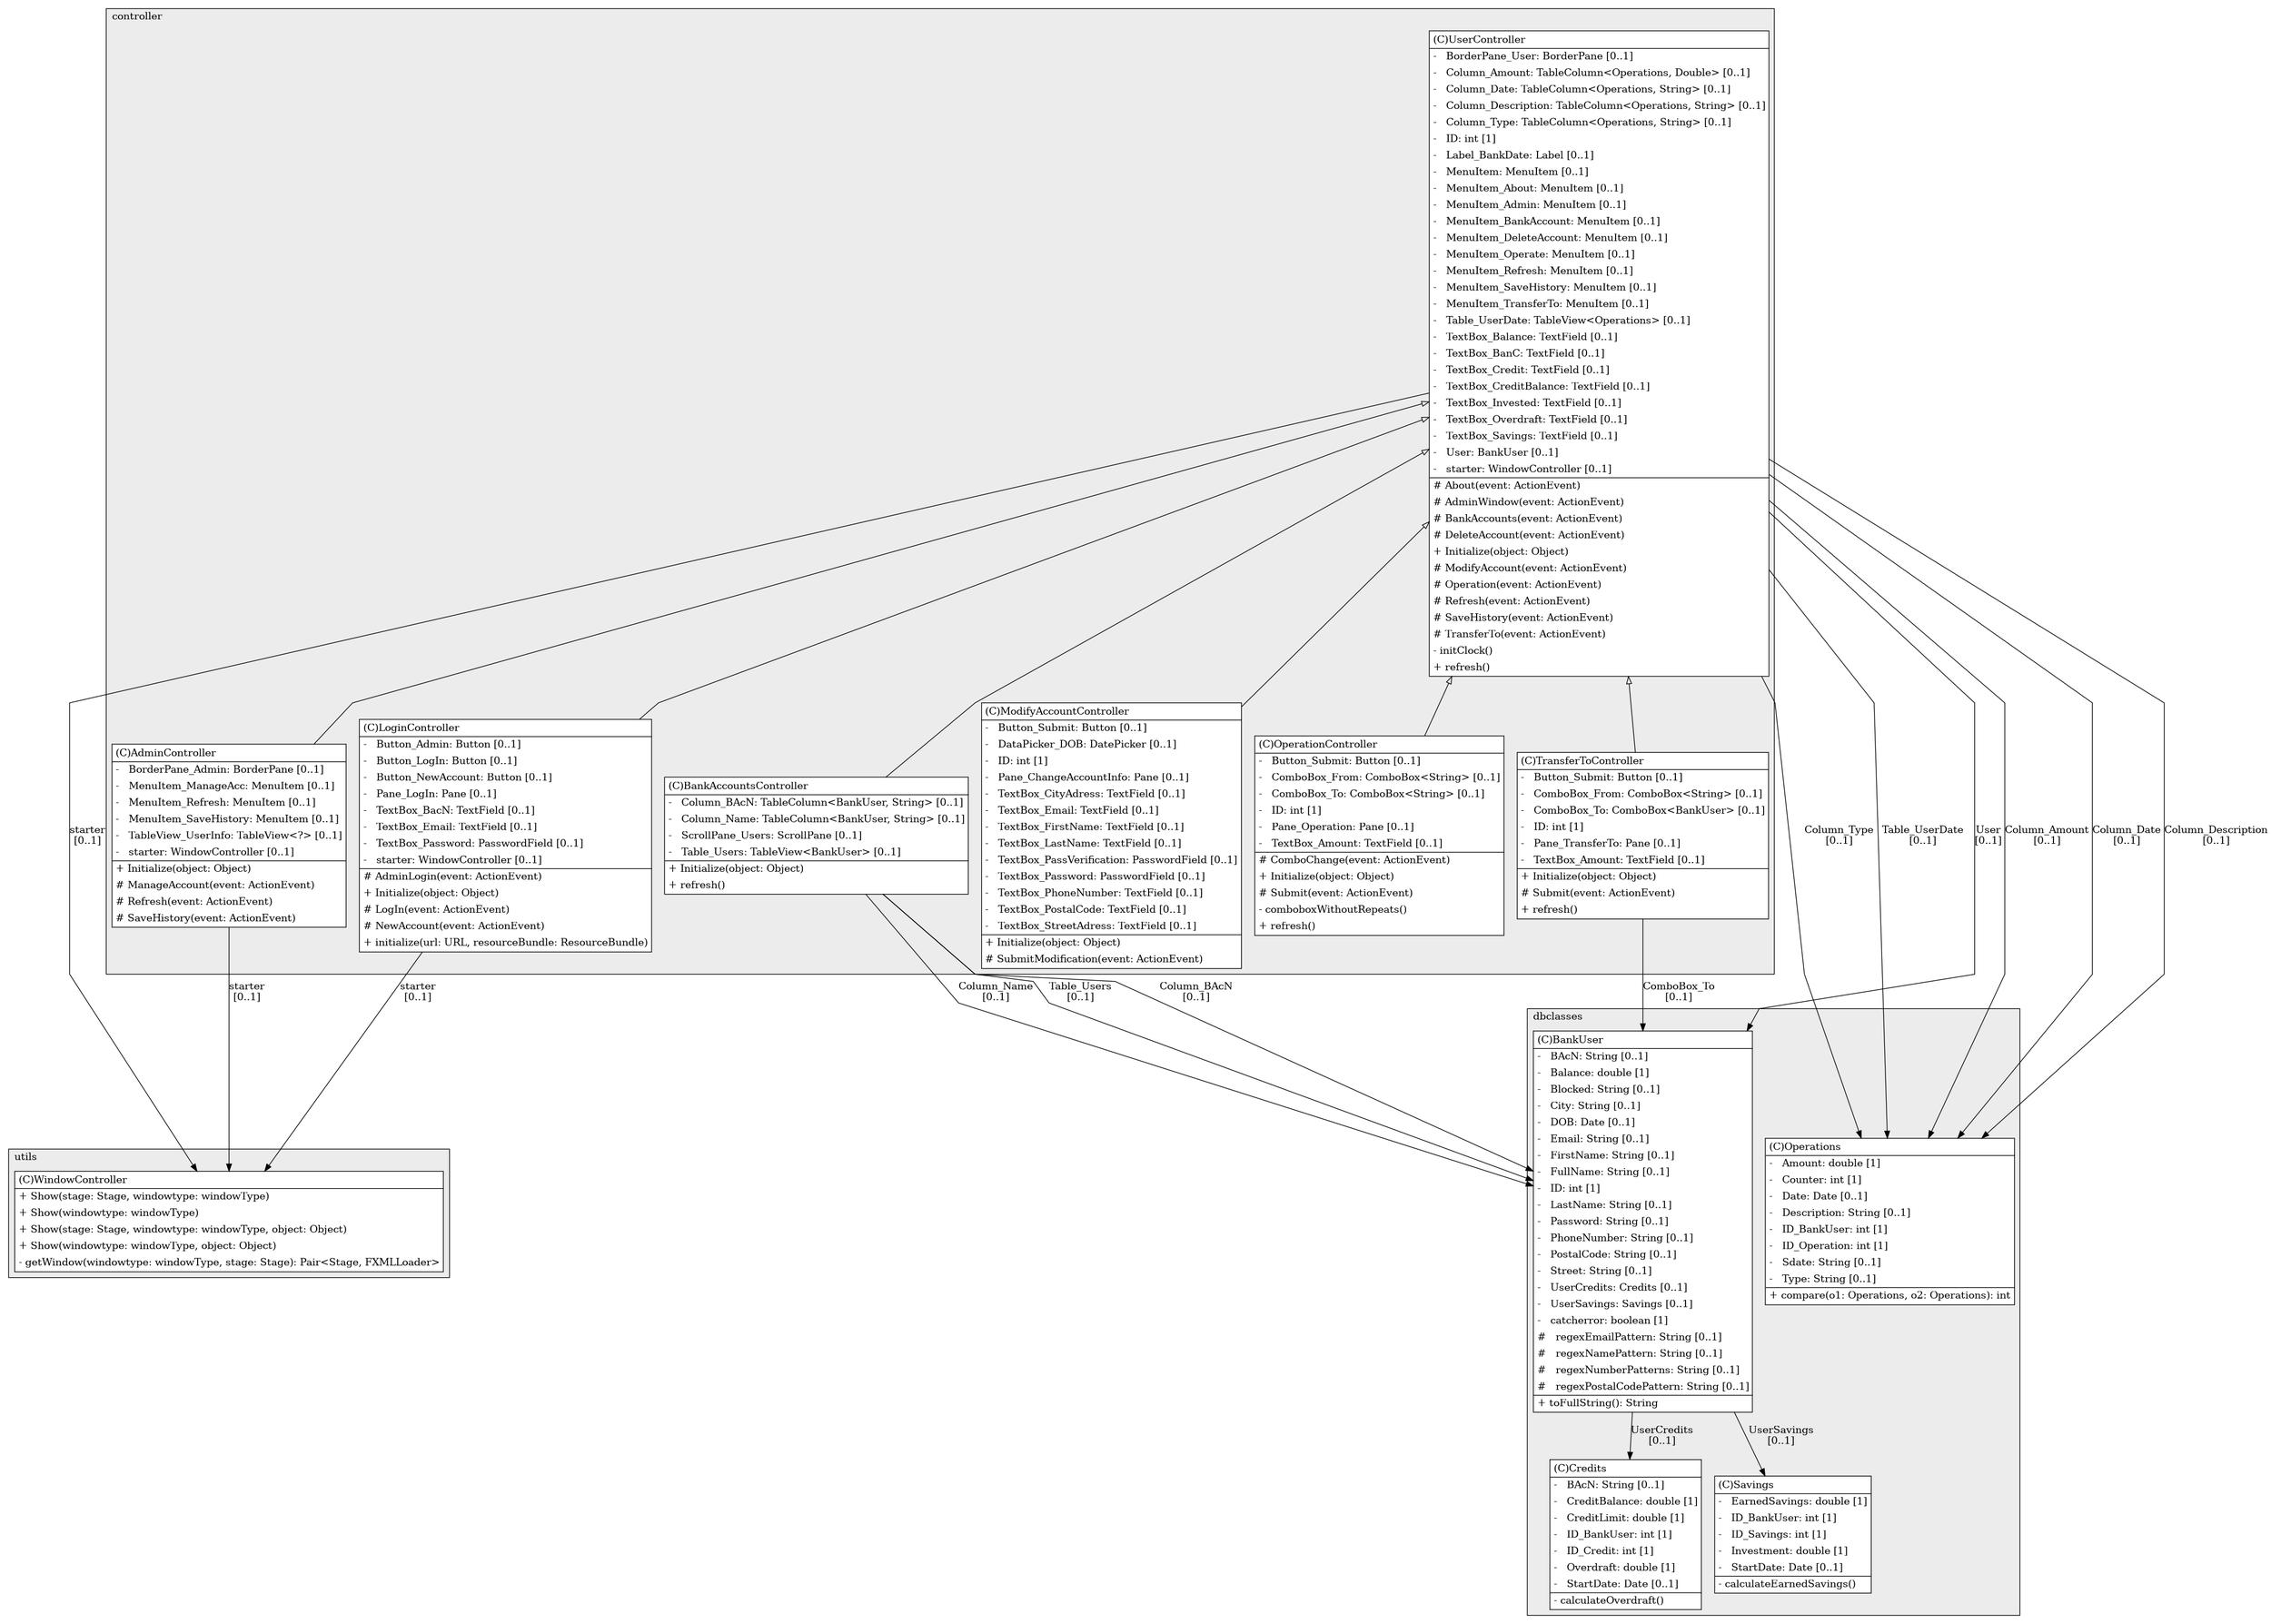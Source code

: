 @startuml

/' diagram meta data start
config=StructureConfiguration;
{
  "projectClassification": {
    "searchMode": "OpenProject", // OpenProject, AllProjects
    "includedProjects": "",
    "pathEndKeywords": "*.impl",
    "isClientPath": "",
    "isClientName": "",
    "isTestPath": "",
    "isTestName": "",
    "isMappingPath": "",
    "isMappingName": "",
    "isDataAccessPath": "",
    "isDataAccessName": "",
    "isDataStructurePath": "",
    "isDataStructureName": "",
    "isInterfaceStructuresPath": "",
    "isInterfaceStructuresName": "",
    "isEntryPointPath": "",
    "isEntryPointName": ""
  },
  "graphRestriction": {
    "classPackageExcludeFilter": "",
    "classPackageIncludeFilter": "",
    "classNameExcludeFilter": "",
    "classNameIncludeFilter": "",
    "methodNameExcludeFilter": "",
    "methodNameIncludeFilter": "",
    "removeByInheritance": "", // inheritance/annotation based filtering is done in a second step
    "removeByAnnotation": "",
    "removeByClassPackage": "", // cleanup the graph after inheritance/annotation based filtering is done
    "removeByClassName": "",
    "cutMappings": false,
    "cutEnum": true,
    "cutTests": true,
    "cutClient": true,
    "cutDataAccess": false,
    "cutInterfaceStructures": false,
    "cutDataStructures": false,
    "cutGetterAndSetter": true,
    "cutConstructors": true
  },
  "graphTraversal": {
    "forwardDepth": 6,
    "backwardDepth": 6,
    "classPackageExcludeFilter": "",
    "classPackageIncludeFilter": "",
    "classNameExcludeFilter": "",
    "classNameIncludeFilter": "",
    "methodNameExcludeFilter": "",
    "methodNameIncludeFilter": "",
    "hideMappings": false,
    "hideDataStructures": false,
    "hidePrivateMethods": true,
    "hideInterfaceCalls": true, // indirection: implementation -> interface (is hidden) -> implementation
    "onlyShowApplicationEntryPoints": false // root node is included
  },
  "details": {
    "aggregation": "GroupByClass", // ByClass, GroupByClass, None
    "showClassGenericTypes": true,
    "showMethods": true,
    "showMethodParameterNames": true,
    "showMethodParameterTypes": true,
    "showMethodReturnType": true,
    "showPackageLevels": 2,
    "showDetailedClassStructure": true
  },
  "rootClass": "controller.UserController"
}
diagram meta data end '/



digraph g {
    rankdir="TB"
    splines=polyline
    

'nodes 
subgraph cluster_111612081 { 
   	label=utils
	labeljust=l
	fillcolor="#ececec"
	style=filled
   
   WindowController111612081[
	label=<<TABLE BORDER="1" CELLBORDER="0" CELLPADDING="4" CELLSPACING="0">
<TR><TD ALIGN="LEFT" >(C)WindowController</TD></TR>
<HR/>
<TR><TD ALIGN="LEFT" >+ Show(stage: Stage, windowtype: windowType)</TD></TR>
<TR><TD ALIGN="LEFT" >+ Show(windowtype: windowType)</TD></TR>
<TR><TD ALIGN="LEFT" >+ Show(stage: Stage, windowtype: windowType, object: Object)</TD></TR>
<TR><TD ALIGN="LEFT" >+ Show(windowtype: windowType, object: Object)</TD></TR>
<TR><TD ALIGN="LEFT" >- getWindow(windowtype: windowType, stage: Stage): Pair&lt;Stage, FXMLLoader&gt;</TD></TR>
</TABLE>>
	style=filled
	margin=0
	shape=plaintext
	fillcolor="#FFFFFF"
];
} 

subgraph cluster_506478104 { 
   	label=dbclasses
	labeljust=l
	fillcolor="#ececec"
	style=filled
   
   BankUser640990443[
	label=<<TABLE BORDER="1" CELLBORDER="0" CELLPADDING="4" CELLSPACING="0">
<TR><TD ALIGN="LEFT" >(C)BankUser</TD></TR>
<HR/>
<TR><TD ALIGN="LEFT" >-   BAcN: String [0..1]</TD></TR>
<TR><TD ALIGN="LEFT" >-   Balance: double [1]</TD></TR>
<TR><TD ALIGN="LEFT" >-   Blocked: String [0..1]</TD></TR>
<TR><TD ALIGN="LEFT" >-   City: String [0..1]</TD></TR>
<TR><TD ALIGN="LEFT" >-   DOB: Date [0..1]</TD></TR>
<TR><TD ALIGN="LEFT" >-   Email: String [0..1]</TD></TR>
<TR><TD ALIGN="LEFT" >-   FirstName: String [0..1]</TD></TR>
<TR><TD ALIGN="LEFT" >-   FullName: String [0..1]</TD></TR>
<TR><TD ALIGN="LEFT" >-   ID: int [1]</TD></TR>
<TR><TD ALIGN="LEFT" >-   LastName: String [0..1]</TD></TR>
<TR><TD ALIGN="LEFT" >-   Password: String [0..1]</TD></TR>
<TR><TD ALIGN="LEFT" >-   PhoneNumber: String [0..1]</TD></TR>
<TR><TD ALIGN="LEFT" >-   PostalCode: String [0..1]</TD></TR>
<TR><TD ALIGN="LEFT" >-   Street: String [0..1]</TD></TR>
<TR><TD ALIGN="LEFT" >-   UserCredits: Credits [0..1]</TD></TR>
<TR><TD ALIGN="LEFT" >-   UserSavings: Savings [0..1]</TD></TR>
<TR><TD ALIGN="LEFT" >-   catcherror: boolean [1]</TD></TR>
<TR><TD ALIGN="LEFT" >#   regexEmailPattern: String [0..1]</TD></TR>
<TR><TD ALIGN="LEFT" >#   regexNamePattern: String [0..1]</TD></TR>
<TR><TD ALIGN="LEFT" >#   regexNumberPatterns: String [0..1]</TD></TR>
<TR><TD ALIGN="LEFT" >#   regexPostalCodePattern: String [0..1]</TD></TR>
<HR/>
<TR><TD ALIGN="LEFT" >+ toFullString(): String</TD></TR>
</TABLE>>
	style=filled
	margin=0
	shape=plaintext
	fillcolor="#FFFFFF"
];

Credits640990443[
	label=<<TABLE BORDER="1" CELLBORDER="0" CELLPADDING="4" CELLSPACING="0">
<TR><TD ALIGN="LEFT" >(C)Credits</TD></TR>
<HR/>
<TR><TD ALIGN="LEFT" >-   BAcN: String [0..1]</TD></TR>
<TR><TD ALIGN="LEFT" >-   CreditBalance: double [1]</TD></TR>
<TR><TD ALIGN="LEFT" >-   CreditLimit: double [1]</TD></TR>
<TR><TD ALIGN="LEFT" >-   ID_BankUser: int [1]</TD></TR>
<TR><TD ALIGN="LEFT" >-   ID_Credit: int [1]</TD></TR>
<TR><TD ALIGN="LEFT" >-   Overdraft: double [1]</TD></TR>
<TR><TD ALIGN="LEFT" >-   StartDate: Date [0..1]</TD></TR>
<HR/>
<TR><TD ALIGN="LEFT" >- calculateOverdraft()</TD></TR>
</TABLE>>
	style=filled
	margin=0
	shape=plaintext
	fillcolor="#FFFFFF"
];

Operations640990443[
	label=<<TABLE BORDER="1" CELLBORDER="0" CELLPADDING="4" CELLSPACING="0">
<TR><TD ALIGN="LEFT" >(C)Operations</TD></TR>
<HR/>
<TR><TD ALIGN="LEFT" >-   Amount: double [1]</TD></TR>
<TR><TD ALIGN="LEFT" >-   Counter: int [1]</TD></TR>
<TR><TD ALIGN="LEFT" >-   Date: Date [0..1]</TD></TR>
<TR><TD ALIGN="LEFT" >-   Description: String [0..1]</TD></TR>
<TR><TD ALIGN="LEFT" >-   ID_BankUser: int [1]</TD></TR>
<TR><TD ALIGN="LEFT" >-   ID_Operation: int [1]</TD></TR>
<TR><TD ALIGN="LEFT" >-   Sdate: String [0..1]</TD></TR>
<TR><TD ALIGN="LEFT" >-   Type: String [0..1]</TD></TR>
<HR/>
<TR><TD ALIGN="LEFT" >+ compare(o1: Operations, o2: Operations): int</TD></TR>
</TABLE>>
	style=filled
	margin=0
	shape=plaintext
	fillcolor="#FFFFFF"
];

Savings640990443[
	label=<<TABLE BORDER="1" CELLBORDER="0" CELLPADDING="4" CELLSPACING="0">
<TR><TD ALIGN="LEFT" >(C)Savings</TD></TR>
<HR/>
<TR><TD ALIGN="LEFT" >-   EarnedSavings: double [1]</TD></TR>
<TR><TD ALIGN="LEFT" >-   ID_BankUser: int [1]</TD></TR>
<TR><TD ALIGN="LEFT" >-   ID_Savings: int [1]</TD></TR>
<TR><TD ALIGN="LEFT" >-   Investment: double [1]</TD></TR>
<TR><TD ALIGN="LEFT" >-   StartDate: Date [0..1]</TD></TR>
<HR/>
<TR><TD ALIGN="LEFT" >- calculateEarnedSavings()</TD></TR>
</TABLE>>
	style=filled
	margin=0
	shape=plaintext
	fillcolor="#FFFFFF"
];
} 

subgraph cluster_637428636 { 
   	label=controller
	labeljust=l
	fillcolor="#ececec"
	style=filled
   
   AdminController637428636[
	label=<<TABLE BORDER="1" CELLBORDER="0" CELLPADDING="4" CELLSPACING="0">
<TR><TD ALIGN="LEFT" >(C)AdminController</TD></TR>
<HR/>
<TR><TD ALIGN="LEFT" >-   BorderPane_Admin: BorderPane [0..1]</TD></TR>
<TR><TD ALIGN="LEFT" >-   MenuItem_ManageAcc: MenuItem [0..1]</TD></TR>
<TR><TD ALIGN="LEFT" >-   MenuItem_Refresh: MenuItem [0..1]</TD></TR>
<TR><TD ALIGN="LEFT" >-   MenuItem_SaveHistory: MenuItem [0..1]</TD></TR>
<TR><TD ALIGN="LEFT" >-   TableView_UserInfo: TableView&lt;?&gt; [0..1]</TD></TR>
<TR><TD ALIGN="LEFT" >-   starter: WindowController [0..1]</TD></TR>
<HR/>
<TR><TD ALIGN="LEFT" >+ Initialize(object: Object)</TD></TR>
<TR><TD ALIGN="LEFT" ># ManageAccount(event: ActionEvent)</TD></TR>
<TR><TD ALIGN="LEFT" ># Refresh(event: ActionEvent)</TD></TR>
<TR><TD ALIGN="LEFT" ># SaveHistory(event: ActionEvent)</TD></TR>
</TABLE>>
	style=filled
	margin=0
	shape=plaintext
	fillcolor="#FFFFFF"
];

BankAccountsController637428636[
	label=<<TABLE BORDER="1" CELLBORDER="0" CELLPADDING="4" CELLSPACING="0">
<TR><TD ALIGN="LEFT" >(C)BankAccountsController</TD></TR>
<HR/>
<TR><TD ALIGN="LEFT" >-   Column_BAcN: TableColumn&lt;BankUser, String&gt; [0..1]</TD></TR>
<TR><TD ALIGN="LEFT" >-   Column_Name: TableColumn&lt;BankUser, String&gt; [0..1]</TD></TR>
<TR><TD ALIGN="LEFT" >-   ScrollPane_Users: ScrollPane [0..1]</TD></TR>
<TR><TD ALIGN="LEFT" >-   Table_Users: TableView&lt;BankUser&gt; [0..1]</TD></TR>
<HR/>
<TR><TD ALIGN="LEFT" >+ Initialize(object: Object)</TD></TR>
<TR><TD ALIGN="LEFT" >+ refresh()</TD></TR>
</TABLE>>
	style=filled
	margin=0
	shape=plaintext
	fillcolor="#FFFFFF"
];

LoginController637428636[
	label=<<TABLE BORDER="1" CELLBORDER="0" CELLPADDING="4" CELLSPACING="0">
<TR><TD ALIGN="LEFT" >(C)LoginController</TD></TR>
<HR/>
<TR><TD ALIGN="LEFT" >-   Button_Admin: Button [0..1]</TD></TR>
<TR><TD ALIGN="LEFT" >-   Button_LogIn: Button [0..1]</TD></TR>
<TR><TD ALIGN="LEFT" >-   Button_NewAccount: Button [0..1]</TD></TR>
<TR><TD ALIGN="LEFT" >-   Pane_LogIn: Pane [0..1]</TD></TR>
<TR><TD ALIGN="LEFT" >-   TextBox_BacN: TextField [0..1]</TD></TR>
<TR><TD ALIGN="LEFT" >-   TextBox_Email: TextField [0..1]</TD></TR>
<TR><TD ALIGN="LEFT" >-   TextBox_Password: PasswordField [0..1]</TD></TR>
<TR><TD ALIGN="LEFT" >-   starter: WindowController [0..1]</TD></TR>
<HR/>
<TR><TD ALIGN="LEFT" ># AdminLogin(event: ActionEvent)</TD></TR>
<TR><TD ALIGN="LEFT" >+ Initialize(object: Object)</TD></TR>
<TR><TD ALIGN="LEFT" ># LogIn(event: ActionEvent)</TD></TR>
<TR><TD ALIGN="LEFT" ># NewAccount(event: ActionEvent)</TD></TR>
<TR><TD ALIGN="LEFT" >+ initialize(url: URL, resourceBundle: ResourceBundle)</TD></TR>
</TABLE>>
	style=filled
	margin=0
	shape=plaintext
	fillcolor="#FFFFFF"
];

ModifyAccountController637428636[
	label=<<TABLE BORDER="1" CELLBORDER="0" CELLPADDING="4" CELLSPACING="0">
<TR><TD ALIGN="LEFT" >(C)ModifyAccountController</TD></TR>
<HR/>
<TR><TD ALIGN="LEFT" >-   Button_Submit: Button [0..1]</TD></TR>
<TR><TD ALIGN="LEFT" >-   DataPicker_DOB: DatePicker [0..1]</TD></TR>
<TR><TD ALIGN="LEFT" >-   ID: int [1]</TD></TR>
<TR><TD ALIGN="LEFT" >-   Pane_ChangeAccountInfo: Pane [0..1]</TD></TR>
<TR><TD ALIGN="LEFT" >-   TextBox_CityAdress: TextField [0..1]</TD></TR>
<TR><TD ALIGN="LEFT" >-   TextBox_Email: TextField [0..1]</TD></TR>
<TR><TD ALIGN="LEFT" >-   TextBox_FirstName: TextField [0..1]</TD></TR>
<TR><TD ALIGN="LEFT" >-   TextBox_LastName: TextField [0..1]</TD></TR>
<TR><TD ALIGN="LEFT" >-   TextBox_PassVerification: PasswordField [0..1]</TD></TR>
<TR><TD ALIGN="LEFT" >-   TextBox_Password: PasswordField [0..1]</TD></TR>
<TR><TD ALIGN="LEFT" >-   TextBox_PhoneNumber: TextField [0..1]</TD></TR>
<TR><TD ALIGN="LEFT" >-   TextBox_PostalCode: TextField [0..1]</TD></TR>
<TR><TD ALIGN="LEFT" >-   TextBox_StreetAdress: TextField [0..1]</TD></TR>
<HR/>
<TR><TD ALIGN="LEFT" >+ Initialize(object: Object)</TD></TR>
<TR><TD ALIGN="LEFT" ># SubmitModification(event: ActionEvent)</TD></TR>
</TABLE>>
	style=filled
	margin=0
	shape=plaintext
	fillcolor="#FFFFFF"
];

OperationController637428636[
	label=<<TABLE BORDER="1" CELLBORDER="0" CELLPADDING="4" CELLSPACING="0">
<TR><TD ALIGN="LEFT" >(C)OperationController</TD></TR>
<HR/>
<TR><TD ALIGN="LEFT" >-   Button_Submit: Button [0..1]</TD></TR>
<TR><TD ALIGN="LEFT" >-   ComboBox_From: ComboBox&lt;String&gt; [0..1]</TD></TR>
<TR><TD ALIGN="LEFT" >-   ComboBox_To: ComboBox&lt;String&gt; [0..1]</TD></TR>
<TR><TD ALIGN="LEFT" >-   ID: int [1]</TD></TR>
<TR><TD ALIGN="LEFT" >-   Pane_Operation: Pane [0..1]</TD></TR>
<TR><TD ALIGN="LEFT" >-   TextBox_Amount: TextField [0..1]</TD></TR>
<HR/>
<TR><TD ALIGN="LEFT" ># ComboChange(event: ActionEvent)</TD></TR>
<TR><TD ALIGN="LEFT" >+ Initialize(object: Object)</TD></TR>
<TR><TD ALIGN="LEFT" ># Submit(event: ActionEvent)</TD></TR>
<TR><TD ALIGN="LEFT" >- comboboxWithoutRepeats()</TD></TR>
<TR><TD ALIGN="LEFT" >+ refresh()</TD></TR>
</TABLE>>
	style=filled
	margin=0
	shape=plaintext
	fillcolor="#FFFFFF"
];

TransferToController637428636[
	label=<<TABLE BORDER="1" CELLBORDER="0" CELLPADDING="4" CELLSPACING="0">
<TR><TD ALIGN="LEFT" >(C)TransferToController</TD></TR>
<HR/>
<TR><TD ALIGN="LEFT" >-   Button_Submit: Button [0..1]</TD></TR>
<TR><TD ALIGN="LEFT" >-   ComboBox_From: ComboBox&lt;String&gt; [0..1]</TD></TR>
<TR><TD ALIGN="LEFT" >-   ComboBox_To: ComboBox&lt;BankUser&gt; [0..1]</TD></TR>
<TR><TD ALIGN="LEFT" >-   ID: int [1]</TD></TR>
<TR><TD ALIGN="LEFT" >-   Pane_TransferTo: Pane [0..1]</TD></TR>
<TR><TD ALIGN="LEFT" >-   TextBox_Amount: TextField [0..1]</TD></TR>
<HR/>
<TR><TD ALIGN="LEFT" >+ Initialize(object: Object)</TD></TR>
<TR><TD ALIGN="LEFT" ># Submit(event: ActionEvent)</TD></TR>
<TR><TD ALIGN="LEFT" >+ refresh()</TD></TR>
</TABLE>>
	style=filled
	margin=0
	shape=plaintext
	fillcolor="#FFFFFF"
];

UserController637428636[
	label=<<TABLE BORDER="1" CELLBORDER="0" CELLPADDING="4" CELLSPACING="0">
<TR><TD ALIGN="LEFT" >(C)UserController</TD></TR>
<HR/>
<TR><TD ALIGN="LEFT" >-   BorderPane_User: BorderPane [0..1]</TD></TR>
<TR><TD ALIGN="LEFT" >-   Column_Amount: TableColumn&lt;Operations, Double&gt; [0..1]</TD></TR>
<TR><TD ALIGN="LEFT" >-   Column_Date: TableColumn&lt;Operations, String&gt; [0..1]</TD></TR>
<TR><TD ALIGN="LEFT" >-   Column_Description: TableColumn&lt;Operations, String&gt; [0..1]</TD></TR>
<TR><TD ALIGN="LEFT" >-   Column_Type: TableColumn&lt;Operations, String&gt; [0..1]</TD></TR>
<TR><TD ALIGN="LEFT" >-   ID: int [1]</TD></TR>
<TR><TD ALIGN="LEFT" >-   Label_BankDate: Label [0..1]</TD></TR>
<TR><TD ALIGN="LEFT" >-   MenuItem: MenuItem [0..1]</TD></TR>
<TR><TD ALIGN="LEFT" >-   MenuItem_About: MenuItem [0..1]</TD></TR>
<TR><TD ALIGN="LEFT" >-   MenuItem_Admin: MenuItem [0..1]</TD></TR>
<TR><TD ALIGN="LEFT" >-   MenuItem_BankAccount: MenuItem [0..1]</TD></TR>
<TR><TD ALIGN="LEFT" >-   MenuItem_DeleteAccount: MenuItem [0..1]</TD></TR>
<TR><TD ALIGN="LEFT" >-   MenuItem_Operate: MenuItem [0..1]</TD></TR>
<TR><TD ALIGN="LEFT" >-   MenuItem_Refresh: MenuItem [0..1]</TD></TR>
<TR><TD ALIGN="LEFT" >-   MenuItem_SaveHistory: MenuItem [0..1]</TD></TR>
<TR><TD ALIGN="LEFT" >-   MenuItem_TransferTo: MenuItem [0..1]</TD></TR>
<TR><TD ALIGN="LEFT" >-   Table_UserDate: TableView&lt;Operations&gt; [0..1]</TD></TR>
<TR><TD ALIGN="LEFT" >-   TextBox_Balance: TextField [0..1]</TD></TR>
<TR><TD ALIGN="LEFT" >-   TextBox_BanC: TextField [0..1]</TD></TR>
<TR><TD ALIGN="LEFT" >-   TextBox_Credit: TextField [0..1]</TD></TR>
<TR><TD ALIGN="LEFT" >-   TextBox_CreditBalance: TextField [0..1]</TD></TR>
<TR><TD ALIGN="LEFT" >-   TextBox_Invested: TextField [0..1]</TD></TR>
<TR><TD ALIGN="LEFT" >-   TextBox_Overdraft: TextField [0..1]</TD></TR>
<TR><TD ALIGN="LEFT" >-   TextBox_Savings: TextField [0..1]</TD></TR>
<TR><TD ALIGN="LEFT" >-   User: BankUser [0..1]</TD></TR>
<TR><TD ALIGN="LEFT" >-   starter: WindowController [0..1]</TD></TR>
<HR/>
<TR><TD ALIGN="LEFT" ># About(event: ActionEvent)</TD></TR>
<TR><TD ALIGN="LEFT" ># AdminWindow(event: ActionEvent)</TD></TR>
<TR><TD ALIGN="LEFT" ># BankAccounts(event: ActionEvent)</TD></TR>
<TR><TD ALIGN="LEFT" ># DeleteAccount(event: ActionEvent)</TD></TR>
<TR><TD ALIGN="LEFT" >+ Initialize(object: Object)</TD></TR>
<TR><TD ALIGN="LEFT" ># ModifyAccount(event: ActionEvent)</TD></TR>
<TR><TD ALIGN="LEFT" ># Operation(event: ActionEvent)</TD></TR>
<TR><TD ALIGN="LEFT" ># Refresh(event: ActionEvent)</TD></TR>
<TR><TD ALIGN="LEFT" ># SaveHistory(event: ActionEvent)</TD></TR>
<TR><TD ALIGN="LEFT" ># TransferTo(event: ActionEvent)</TD></TR>
<TR><TD ALIGN="LEFT" >- initClock()</TD></TR>
<TR><TD ALIGN="LEFT" >+ refresh()</TD></TR>
</TABLE>>
	style=filled
	margin=0
	shape=plaintext
	fillcolor="#FFFFFF"
];
} 

'edges    
AdminController637428636 -> WindowController111612081[label="starter
[0..1]"];
BankAccountsController637428636 -> BankUser640990443[label="Column_BAcN
[0..1]"];
BankAccountsController637428636 -> BankUser640990443[label="Column_Name
[0..1]"];
BankAccountsController637428636 -> BankUser640990443[label="Table_Users
[0..1]"];
BankUser640990443 -> Credits640990443[label="UserCredits
[0..1]"];
BankUser640990443 -> Savings640990443[label="UserSavings
[0..1]"];
LoginController637428636 -> WindowController111612081[label="starter
[0..1]"];
TransferToController637428636 -> BankUser640990443[label="ComboBox_To
[0..1]"];
UserController637428636 -> AdminController637428636[arrowhead=none, arrowtail=empty, dir=both];
UserController637428636 -> BankAccountsController637428636[arrowhead=none, arrowtail=empty, dir=both];
UserController637428636 -> BankUser640990443[label="User
[0..1]"];
UserController637428636 -> LoginController637428636[arrowhead=none, arrowtail=empty, dir=both];
UserController637428636 -> ModifyAccountController637428636[arrowhead=none, arrowtail=empty, dir=both];
UserController637428636 -> OperationController637428636[arrowhead=none, arrowtail=empty, dir=both];
UserController637428636 -> Operations640990443[label="Column_Amount
[0..1]"];
UserController637428636 -> Operations640990443[label="Column_Date
[0..1]"];
UserController637428636 -> Operations640990443[label="Column_Description
[0..1]"];
UserController637428636 -> Operations640990443[label="Column_Type
[0..1]"];
UserController637428636 -> Operations640990443[label="Table_UserDate
[0..1]"];
UserController637428636 -> TransferToController637428636[arrowhead=none, arrowtail=empty, dir=both];
UserController637428636 -> WindowController111612081[label="starter
[0..1]"];
    
}
@enduml